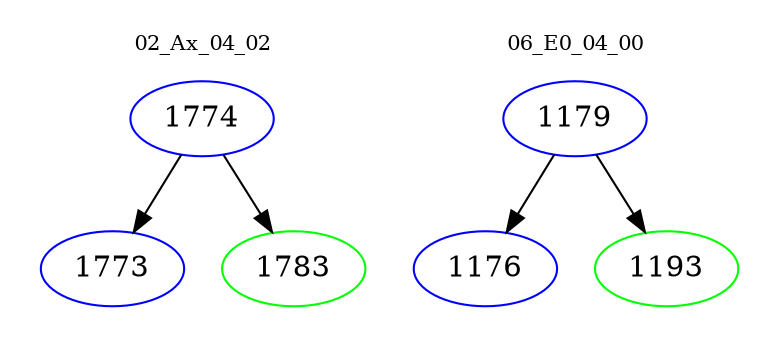 digraph{
subgraph cluster_0 {
color = white
label = "02_Ax_04_02";
fontsize=10;
T0_1774 [label="1774", color="blue"]
T0_1774 -> T0_1773 [color="black"]
T0_1773 [label="1773", color="blue"]
T0_1774 -> T0_1783 [color="black"]
T0_1783 [label="1783", color="green"]
}
subgraph cluster_1 {
color = white
label = "06_E0_04_00";
fontsize=10;
T1_1179 [label="1179", color="blue"]
T1_1179 -> T1_1176 [color="black"]
T1_1176 [label="1176", color="blue"]
T1_1179 -> T1_1193 [color="black"]
T1_1193 [label="1193", color="green"]
}
}
